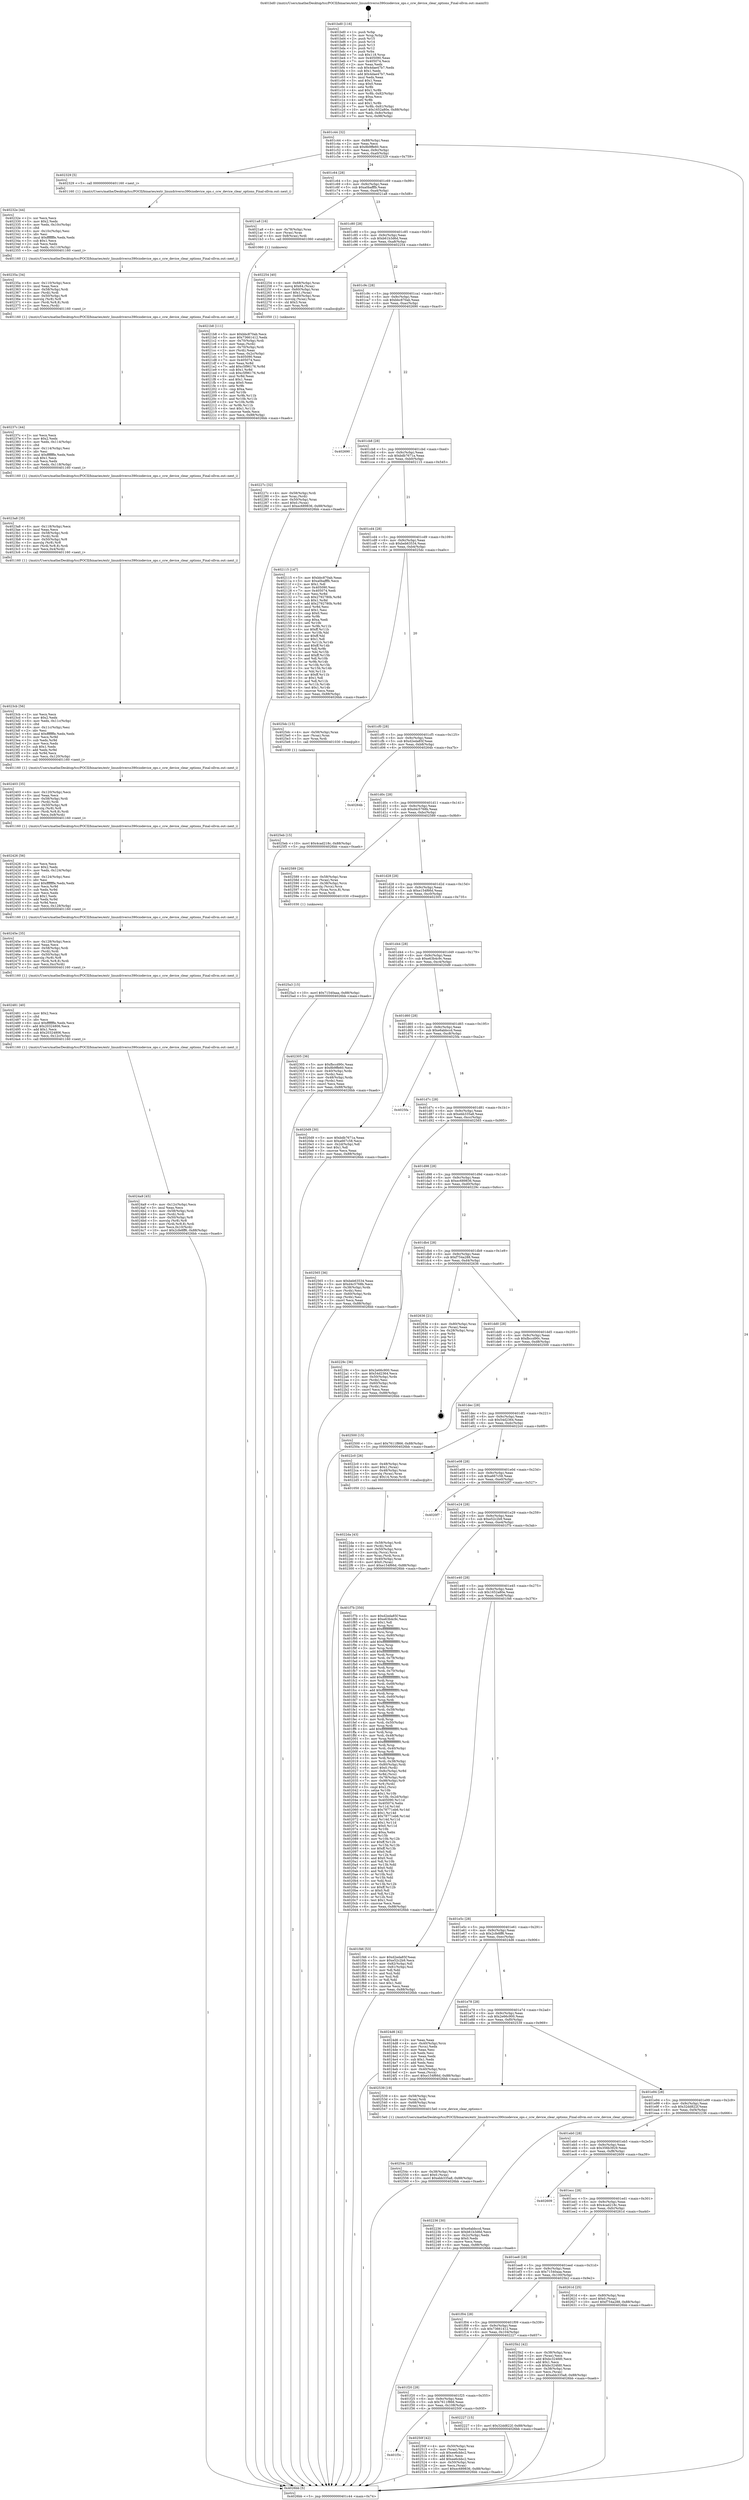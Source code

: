 digraph "0x401bd0" {
  label = "0x401bd0 (/mnt/c/Users/mathe/Desktop/tcc/POCII/binaries/extr_linuxdriverss390ciodevice_ops.c_ccw_device_clear_options_Final-ollvm.out::main(0))"
  labelloc = "t"
  node[shape=record]

  Entry [label="",width=0.3,height=0.3,shape=circle,fillcolor=black,style=filled]
  "0x401c44" [label="{
     0x401c44 [32]\l
     | [instrs]\l
     &nbsp;&nbsp;0x401c44 \<+6\>: mov -0x88(%rbp),%eax\l
     &nbsp;&nbsp;0x401c4a \<+2\>: mov %eax,%ecx\l
     &nbsp;&nbsp;0x401c4c \<+6\>: sub $0x8b9ffe60,%ecx\l
     &nbsp;&nbsp;0x401c52 \<+6\>: mov %eax,-0x9c(%rbp)\l
     &nbsp;&nbsp;0x401c58 \<+6\>: mov %ecx,-0xa0(%rbp)\l
     &nbsp;&nbsp;0x401c5e \<+6\>: je 0000000000402329 \<main+0x759\>\l
  }"]
  "0x402329" [label="{
     0x402329 [5]\l
     | [instrs]\l
     &nbsp;&nbsp;0x402329 \<+5\>: call 0000000000401160 \<next_i\>\l
     | [calls]\l
     &nbsp;&nbsp;0x401160 \{1\} (/mnt/c/Users/mathe/Desktop/tcc/POCII/binaries/extr_linuxdriverss390ciodevice_ops.c_ccw_device_clear_options_Final-ollvm.out::next_i)\l
  }"]
  "0x401c64" [label="{
     0x401c64 [28]\l
     | [instrs]\l
     &nbsp;&nbsp;0x401c64 \<+5\>: jmp 0000000000401c69 \<main+0x99\>\l
     &nbsp;&nbsp;0x401c69 \<+6\>: mov -0x9c(%rbp),%eax\l
     &nbsp;&nbsp;0x401c6f \<+5\>: sub $0xa0bafffb,%eax\l
     &nbsp;&nbsp;0x401c74 \<+6\>: mov %eax,-0xa4(%rbp)\l
     &nbsp;&nbsp;0x401c7a \<+6\>: je 00000000004021a8 \<main+0x5d8\>\l
  }"]
  Exit [label="",width=0.3,height=0.3,shape=circle,fillcolor=black,style=filled,peripheries=2]
  "0x4021a8" [label="{
     0x4021a8 [16]\l
     | [instrs]\l
     &nbsp;&nbsp;0x4021a8 \<+4\>: mov -0x78(%rbp),%rax\l
     &nbsp;&nbsp;0x4021ac \<+3\>: mov (%rax),%rax\l
     &nbsp;&nbsp;0x4021af \<+4\>: mov 0x8(%rax),%rdi\l
     &nbsp;&nbsp;0x4021b3 \<+5\>: call 0000000000401060 \<atoi@plt\>\l
     | [calls]\l
     &nbsp;&nbsp;0x401060 \{1\} (unknown)\l
  }"]
  "0x401c80" [label="{
     0x401c80 [28]\l
     | [instrs]\l
     &nbsp;&nbsp;0x401c80 \<+5\>: jmp 0000000000401c85 \<main+0xb5\>\l
     &nbsp;&nbsp;0x401c85 \<+6\>: mov -0x9c(%rbp),%eax\l
     &nbsp;&nbsp;0x401c8b \<+5\>: sub $0xb61b3d6d,%eax\l
     &nbsp;&nbsp;0x401c90 \<+6\>: mov %eax,-0xa8(%rbp)\l
     &nbsp;&nbsp;0x401c96 \<+6\>: je 0000000000402254 \<main+0x684\>\l
  }"]
  "0x4025eb" [label="{
     0x4025eb [15]\l
     | [instrs]\l
     &nbsp;&nbsp;0x4025eb \<+10\>: movl $0x4cad218c,-0x88(%rbp)\l
     &nbsp;&nbsp;0x4025f5 \<+5\>: jmp 00000000004026bb \<main+0xaeb\>\l
  }"]
  "0x402254" [label="{
     0x402254 [40]\l
     | [instrs]\l
     &nbsp;&nbsp;0x402254 \<+4\>: mov -0x68(%rbp),%rax\l
     &nbsp;&nbsp;0x402258 \<+7\>: movq $0x64,(%rax)\l
     &nbsp;&nbsp;0x40225f \<+4\>: mov -0x60(%rbp),%rax\l
     &nbsp;&nbsp;0x402263 \<+6\>: movl $0x1,(%rax)\l
     &nbsp;&nbsp;0x402269 \<+4\>: mov -0x60(%rbp),%rax\l
     &nbsp;&nbsp;0x40226d \<+3\>: movslq (%rax),%rax\l
     &nbsp;&nbsp;0x402270 \<+4\>: shl $0x3,%rax\l
     &nbsp;&nbsp;0x402274 \<+3\>: mov %rax,%rdi\l
     &nbsp;&nbsp;0x402277 \<+5\>: call 0000000000401050 \<malloc@plt\>\l
     | [calls]\l
     &nbsp;&nbsp;0x401050 \{1\} (unknown)\l
  }"]
  "0x401c9c" [label="{
     0x401c9c [28]\l
     | [instrs]\l
     &nbsp;&nbsp;0x401c9c \<+5\>: jmp 0000000000401ca1 \<main+0xd1\>\l
     &nbsp;&nbsp;0x401ca1 \<+6\>: mov -0x9c(%rbp),%eax\l
     &nbsp;&nbsp;0x401ca7 \<+5\>: sub $0xbbc870ab,%eax\l
     &nbsp;&nbsp;0x401cac \<+6\>: mov %eax,-0xac(%rbp)\l
     &nbsp;&nbsp;0x401cb2 \<+6\>: je 0000000000402690 \<main+0xac0\>\l
  }"]
  "0x4025a3" [label="{
     0x4025a3 [15]\l
     | [instrs]\l
     &nbsp;&nbsp;0x4025a3 \<+10\>: movl $0x71540aaa,-0x88(%rbp)\l
     &nbsp;&nbsp;0x4025ad \<+5\>: jmp 00000000004026bb \<main+0xaeb\>\l
  }"]
  "0x402690" [label="{
     0x402690\l
  }", style=dashed]
  "0x401cb8" [label="{
     0x401cb8 [28]\l
     | [instrs]\l
     &nbsp;&nbsp;0x401cb8 \<+5\>: jmp 0000000000401cbd \<main+0xed\>\l
     &nbsp;&nbsp;0x401cbd \<+6\>: mov -0x9c(%rbp),%eax\l
     &nbsp;&nbsp;0x401cc3 \<+5\>: sub $0xbdb7671a,%eax\l
     &nbsp;&nbsp;0x401cc8 \<+6\>: mov %eax,-0xb0(%rbp)\l
     &nbsp;&nbsp;0x401cce \<+6\>: je 0000000000402115 \<main+0x545\>\l
  }"]
  "0x40254c" [label="{
     0x40254c [25]\l
     | [instrs]\l
     &nbsp;&nbsp;0x40254c \<+4\>: mov -0x38(%rbp),%rax\l
     &nbsp;&nbsp;0x402550 \<+6\>: movl $0x0,(%rax)\l
     &nbsp;&nbsp;0x402556 \<+10\>: movl $0xebb335a8,-0x88(%rbp)\l
     &nbsp;&nbsp;0x402560 \<+5\>: jmp 00000000004026bb \<main+0xaeb\>\l
  }"]
  "0x402115" [label="{
     0x402115 [147]\l
     | [instrs]\l
     &nbsp;&nbsp;0x402115 \<+5\>: mov $0xbbc870ab,%eax\l
     &nbsp;&nbsp;0x40211a \<+5\>: mov $0xa0bafffb,%ecx\l
     &nbsp;&nbsp;0x40211f \<+2\>: mov $0x1,%dl\l
     &nbsp;&nbsp;0x402121 \<+7\>: mov 0x405090,%esi\l
     &nbsp;&nbsp;0x402128 \<+7\>: mov 0x405074,%edi\l
     &nbsp;&nbsp;0x40212f \<+3\>: mov %esi,%r8d\l
     &nbsp;&nbsp;0x402132 \<+7\>: sub $0x2792780b,%r8d\l
     &nbsp;&nbsp;0x402139 \<+4\>: sub $0x1,%r8d\l
     &nbsp;&nbsp;0x40213d \<+7\>: add $0x2792780b,%r8d\l
     &nbsp;&nbsp;0x402144 \<+4\>: imul %r8d,%esi\l
     &nbsp;&nbsp;0x402148 \<+3\>: and $0x1,%esi\l
     &nbsp;&nbsp;0x40214b \<+3\>: cmp $0x0,%esi\l
     &nbsp;&nbsp;0x40214e \<+4\>: sete %r9b\l
     &nbsp;&nbsp;0x402152 \<+3\>: cmp $0xa,%edi\l
     &nbsp;&nbsp;0x402155 \<+4\>: setl %r10b\l
     &nbsp;&nbsp;0x402159 \<+3\>: mov %r9b,%r11b\l
     &nbsp;&nbsp;0x40215c \<+4\>: xor $0xff,%r11b\l
     &nbsp;&nbsp;0x402160 \<+3\>: mov %r10b,%bl\l
     &nbsp;&nbsp;0x402163 \<+3\>: xor $0xff,%bl\l
     &nbsp;&nbsp;0x402166 \<+3\>: xor $0x1,%dl\l
     &nbsp;&nbsp;0x402169 \<+3\>: mov %r11b,%r14b\l
     &nbsp;&nbsp;0x40216c \<+4\>: and $0xff,%r14b\l
     &nbsp;&nbsp;0x402170 \<+3\>: and %dl,%r9b\l
     &nbsp;&nbsp;0x402173 \<+3\>: mov %bl,%r15b\l
     &nbsp;&nbsp;0x402176 \<+4\>: and $0xff,%r15b\l
     &nbsp;&nbsp;0x40217a \<+3\>: and %dl,%r10b\l
     &nbsp;&nbsp;0x40217d \<+3\>: or %r9b,%r14b\l
     &nbsp;&nbsp;0x402180 \<+3\>: or %r10b,%r15b\l
     &nbsp;&nbsp;0x402183 \<+3\>: xor %r15b,%r14b\l
     &nbsp;&nbsp;0x402186 \<+3\>: or %bl,%r11b\l
     &nbsp;&nbsp;0x402189 \<+4\>: xor $0xff,%r11b\l
     &nbsp;&nbsp;0x40218d \<+3\>: or $0x1,%dl\l
     &nbsp;&nbsp;0x402190 \<+3\>: and %dl,%r11b\l
     &nbsp;&nbsp;0x402193 \<+3\>: or %r11b,%r14b\l
     &nbsp;&nbsp;0x402196 \<+4\>: test $0x1,%r14b\l
     &nbsp;&nbsp;0x40219a \<+3\>: cmovne %ecx,%eax\l
     &nbsp;&nbsp;0x40219d \<+6\>: mov %eax,-0x88(%rbp)\l
     &nbsp;&nbsp;0x4021a3 \<+5\>: jmp 00000000004026bb \<main+0xaeb\>\l
  }"]
  "0x401cd4" [label="{
     0x401cd4 [28]\l
     | [instrs]\l
     &nbsp;&nbsp;0x401cd4 \<+5\>: jmp 0000000000401cd9 \<main+0x109\>\l
     &nbsp;&nbsp;0x401cd9 \<+6\>: mov -0x9c(%rbp),%eax\l
     &nbsp;&nbsp;0x401cdf \<+5\>: sub $0xbeb63534,%eax\l
     &nbsp;&nbsp;0x401ce4 \<+6\>: mov %eax,-0xb4(%rbp)\l
     &nbsp;&nbsp;0x401cea \<+6\>: je 00000000004025dc \<main+0xa0c\>\l
  }"]
  "0x401f3c" [label="{
     0x401f3c\l
  }", style=dashed]
  "0x4025dc" [label="{
     0x4025dc [15]\l
     | [instrs]\l
     &nbsp;&nbsp;0x4025dc \<+4\>: mov -0x58(%rbp),%rax\l
     &nbsp;&nbsp;0x4025e0 \<+3\>: mov (%rax),%rax\l
     &nbsp;&nbsp;0x4025e3 \<+3\>: mov %rax,%rdi\l
     &nbsp;&nbsp;0x4025e6 \<+5\>: call 0000000000401030 \<free@plt\>\l
     | [calls]\l
     &nbsp;&nbsp;0x401030 \{1\} (unknown)\l
  }"]
  "0x401cf0" [label="{
     0x401cf0 [28]\l
     | [instrs]\l
     &nbsp;&nbsp;0x401cf0 \<+5\>: jmp 0000000000401cf5 \<main+0x125\>\l
     &nbsp;&nbsp;0x401cf5 \<+6\>: mov -0x9c(%rbp),%eax\l
     &nbsp;&nbsp;0x401cfb \<+5\>: sub $0xd2eda85f,%eax\l
     &nbsp;&nbsp;0x401d00 \<+6\>: mov %eax,-0xb8(%rbp)\l
     &nbsp;&nbsp;0x401d06 \<+6\>: je 000000000040264b \<main+0xa7b\>\l
  }"]
  "0x40250f" [label="{
     0x40250f [42]\l
     | [instrs]\l
     &nbsp;&nbsp;0x40250f \<+4\>: mov -0x50(%rbp),%rax\l
     &nbsp;&nbsp;0x402513 \<+2\>: mov (%rax),%ecx\l
     &nbsp;&nbsp;0x402515 \<+6\>: sub $0xee6cbbc2,%ecx\l
     &nbsp;&nbsp;0x40251b \<+3\>: add $0x1,%ecx\l
     &nbsp;&nbsp;0x40251e \<+6\>: add $0xee6cbbc2,%ecx\l
     &nbsp;&nbsp;0x402524 \<+4\>: mov -0x50(%rbp),%rax\l
     &nbsp;&nbsp;0x402528 \<+2\>: mov %ecx,(%rax)\l
     &nbsp;&nbsp;0x40252a \<+10\>: movl $0xec689836,-0x88(%rbp)\l
     &nbsp;&nbsp;0x402534 \<+5\>: jmp 00000000004026bb \<main+0xaeb\>\l
  }"]
  "0x40264b" [label="{
     0x40264b\l
  }", style=dashed]
  "0x401d0c" [label="{
     0x401d0c [28]\l
     | [instrs]\l
     &nbsp;&nbsp;0x401d0c \<+5\>: jmp 0000000000401d11 \<main+0x141\>\l
     &nbsp;&nbsp;0x401d11 \<+6\>: mov -0x9c(%rbp),%eax\l
     &nbsp;&nbsp;0x401d17 \<+5\>: sub $0xd4c5768b,%eax\l
     &nbsp;&nbsp;0x401d1c \<+6\>: mov %eax,-0xbc(%rbp)\l
     &nbsp;&nbsp;0x401d22 \<+6\>: je 0000000000402589 \<main+0x9b9\>\l
  }"]
  "0x4024a9" [label="{
     0x4024a9 [45]\l
     | [instrs]\l
     &nbsp;&nbsp;0x4024a9 \<+6\>: mov -0x12c(%rbp),%ecx\l
     &nbsp;&nbsp;0x4024af \<+3\>: imul %eax,%ecx\l
     &nbsp;&nbsp;0x4024b2 \<+4\>: mov -0x58(%rbp),%rdi\l
     &nbsp;&nbsp;0x4024b6 \<+3\>: mov (%rdi),%rdi\l
     &nbsp;&nbsp;0x4024b9 \<+4\>: mov -0x50(%rbp),%r8\l
     &nbsp;&nbsp;0x4024bd \<+3\>: movslq (%r8),%r8\l
     &nbsp;&nbsp;0x4024c0 \<+4\>: mov (%rdi,%r8,8),%rdi\l
     &nbsp;&nbsp;0x4024c4 \<+3\>: mov %ecx,0x10(%rdi)\l
     &nbsp;&nbsp;0x4024c7 \<+10\>: movl $0x2cfe8ff6,-0x88(%rbp)\l
     &nbsp;&nbsp;0x4024d1 \<+5\>: jmp 00000000004026bb \<main+0xaeb\>\l
  }"]
  "0x402589" [label="{
     0x402589 [26]\l
     | [instrs]\l
     &nbsp;&nbsp;0x402589 \<+4\>: mov -0x58(%rbp),%rax\l
     &nbsp;&nbsp;0x40258d \<+3\>: mov (%rax),%rax\l
     &nbsp;&nbsp;0x402590 \<+4\>: mov -0x38(%rbp),%rcx\l
     &nbsp;&nbsp;0x402594 \<+3\>: movslq (%rcx),%rcx\l
     &nbsp;&nbsp;0x402597 \<+4\>: mov (%rax,%rcx,8),%rax\l
     &nbsp;&nbsp;0x40259b \<+3\>: mov %rax,%rdi\l
     &nbsp;&nbsp;0x40259e \<+5\>: call 0000000000401030 \<free@plt\>\l
     | [calls]\l
     &nbsp;&nbsp;0x401030 \{1\} (unknown)\l
  }"]
  "0x401d28" [label="{
     0x401d28 [28]\l
     | [instrs]\l
     &nbsp;&nbsp;0x401d28 \<+5\>: jmp 0000000000401d2d \<main+0x15d\>\l
     &nbsp;&nbsp;0x401d2d \<+6\>: mov -0x9c(%rbp),%eax\l
     &nbsp;&nbsp;0x401d33 \<+5\>: sub $0xe154f66d,%eax\l
     &nbsp;&nbsp;0x401d38 \<+6\>: mov %eax,-0xc0(%rbp)\l
     &nbsp;&nbsp;0x401d3e \<+6\>: je 0000000000402305 \<main+0x735\>\l
  }"]
  "0x402481" [label="{
     0x402481 [40]\l
     | [instrs]\l
     &nbsp;&nbsp;0x402481 \<+5\>: mov $0x2,%ecx\l
     &nbsp;&nbsp;0x402486 \<+1\>: cltd\l
     &nbsp;&nbsp;0x402487 \<+2\>: idiv %ecx\l
     &nbsp;&nbsp;0x402489 \<+6\>: imul $0xfffffffe,%edx,%ecx\l
     &nbsp;&nbsp;0x40248f \<+6\>: add $0x20324806,%ecx\l
     &nbsp;&nbsp;0x402495 \<+3\>: add $0x1,%ecx\l
     &nbsp;&nbsp;0x402498 \<+6\>: sub $0x20324806,%ecx\l
     &nbsp;&nbsp;0x40249e \<+6\>: mov %ecx,-0x12c(%rbp)\l
     &nbsp;&nbsp;0x4024a4 \<+5\>: call 0000000000401160 \<next_i\>\l
     | [calls]\l
     &nbsp;&nbsp;0x401160 \{1\} (/mnt/c/Users/mathe/Desktop/tcc/POCII/binaries/extr_linuxdriverss390ciodevice_ops.c_ccw_device_clear_options_Final-ollvm.out::next_i)\l
  }"]
  "0x402305" [label="{
     0x402305 [36]\l
     | [instrs]\l
     &nbsp;&nbsp;0x402305 \<+5\>: mov $0xfbccd90c,%eax\l
     &nbsp;&nbsp;0x40230a \<+5\>: mov $0x8b9ffe60,%ecx\l
     &nbsp;&nbsp;0x40230f \<+4\>: mov -0x40(%rbp),%rdx\l
     &nbsp;&nbsp;0x402313 \<+2\>: mov (%rdx),%esi\l
     &nbsp;&nbsp;0x402315 \<+4\>: mov -0x48(%rbp),%rdx\l
     &nbsp;&nbsp;0x402319 \<+2\>: cmp (%rdx),%esi\l
     &nbsp;&nbsp;0x40231b \<+3\>: cmovl %ecx,%eax\l
     &nbsp;&nbsp;0x40231e \<+6\>: mov %eax,-0x88(%rbp)\l
     &nbsp;&nbsp;0x402324 \<+5\>: jmp 00000000004026bb \<main+0xaeb\>\l
  }"]
  "0x401d44" [label="{
     0x401d44 [28]\l
     | [instrs]\l
     &nbsp;&nbsp;0x401d44 \<+5\>: jmp 0000000000401d49 \<main+0x179\>\l
     &nbsp;&nbsp;0x401d49 \<+6\>: mov -0x9c(%rbp),%eax\l
     &nbsp;&nbsp;0x401d4f \<+5\>: sub $0xe63b4c9c,%eax\l
     &nbsp;&nbsp;0x401d54 \<+6\>: mov %eax,-0xc4(%rbp)\l
     &nbsp;&nbsp;0x401d5a \<+6\>: je 00000000004020d9 \<main+0x509\>\l
  }"]
  "0x40245e" [label="{
     0x40245e [35]\l
     | [instrs]\l
     &nbsp;&nbsp;0x40245e \<+6\>: mov -0x128(%rbp),%ecx\l
     &nbsp;&nbsp;0x402464 \<+3\>: imul %eax,%ecx\l
     &nbsp;&nbsp;0x402467 \<+4\>: mov -0x58(%rbp),%rdi\l
     &nbsp;&nbsp;0x40246b \<+3\>: mov (%rdi),%rdi\l
     &nbsp;&nbsp;0x40246e \<+4\>: mov -0x50(%rbp),%r8\l
     &nbsp;&nbsp;0x402472 \<+3\>: movslq (%r8),%r8\l
     &nbsp;&nbsp;0x402475 \<+4\>: mov (%rdi,%r8,8),%rdi\l
     &nbsp;&nbsp;0x402479 \<+3\>: mov %ecx,0xc(%rdi)\l
     &nbsp;&nbsp;0x40247c \<+5\>: call 0000000000401160 \<next_i\>\l
     | [calls]\l
     &nbsp;&nbsp;0x401160 \{1\} (/mnt/c/Users/mathe/Desktop/tcc/POCII/binaries/extr_linuxdriverss390ciodevice_ops.c_ccw_device_clear_options_Final-ollvm.out::next_i)\l
  }"]
  "0x4020d9" [label="{
     0x4020d9 [30]\l
     | [instrs]\l
     &nbsp;&nbsp;0x4020d9 \<+5\>: mov $0xbdb7671a,%eax\l
     &nbsp;&nbsp;0x4020de \<+5\>: mov $0xa667c58,%ecx\l
     &nbsp;&nbsp;0x4020e3 \<+3\>: mov -0x2d(%rbp),%dl\l
     &nbsp;&nbsp;0x4020e6 \<+3\>: test $0x1,%dl\l
     &nbsp;&nbsp;0x4020e9 \<+3\>: cmovne %ecx,%eax\l
     &nbsp;&nbsp;0x4020ec \<+6\>: mov %eax,-0x88(%rbp)\l
     &nbsp;&nbsp;0x4020f2 \<+5\>: jmp 00000000004026bb \<main+0xaeb\>\l
  }"]
  "0x401d60" [label="{
     0x401d60 [28]\l
     | [instrs]\l
     &nbsp;&nbsp;0x401d60 \<+5\>: jmp 0000000000401d65 \<main+0x195\>\l
     &nbsp;&nbsp;0x401d65 \<+6\>: mov -0x9c(%rbp),%eax\l
     &nbsp;&nbsp;0x401d6b \<+5\>: sub $0xe6abbccd,%eax\l
     &nbsp;&nbsp;0x401d70 \<+6\>: mov %eax,-0xc8(%rbp)\l
     &nbsp;&nbsp;0x401d76 \<+6\>: je 00000000004025fa \<main+0xa2a\>\l
  }"]
  "0x402426" [label="{
     0x402426 [56]\l
     | [instrs]\l
     &nbsp;&nbsp;0x402426 \<+2\>: xor %ecx,%ecx\l
     &nbsp;&nbsp;0x402428 \<+5\>: mov $0x2,%edx\l
     &nbsp;&nbsp;0x40242d \<+6\>: mov %edx,-0x124(%rbp)\l
     &nbsp;&nbsp;0x402433 \<+1\>: cltd\l
     &nbsp;&nbsp;0x402434 \<+6\>: mov -0x124(%rbp),%esi\l
     &nbsp;&nbsp;0x40243a \<+2\>: idiv %esi\l
     &nbsp;&nbsp;0x40243c \<+6\>: imul $0xfffffffe,%edx,%edx\l
     &nbsp;&nbsp;0x402442 \<+3\>: mov %ecx,%r9d\l
     &nbsp;&nbsp;0x402445 \<+3\>: sub %edx,%r9d\l
     &nbsp;&nbsp;0x402448 \<+2\>: mov %ecx,%edx\l
     &nbsp;&nbsp;0x40244a \<+3\>: sub $0x1,%edx\l
     &nbsp;&nbsp;0x40244d \<+3\>: add %edx,%r9d\l
     &nbsp;&nbsp;0x402450 \<+3\>: sub %r9d,%ecx\l
     &nbsp;&nbsp;0x402453 \<+6\>: mov %ecx,-0x128(%rbp)\l
     &nbsp;&nbsp;0x402459 \<+5\>: call 0000000000401160 \<next_i\>\l
     | [calls]\l
     &nbsp;&nbsp;0x401160 \{1\} (/mnt/c/Users/mathe/Desktop/tcc/POCII/binaries/extr_linuxdriverss390ciodevice_ops.c_ccw_device_clear_options_Final-ollvm.out::next_i)\l
  }"]
  "0x4025fa" [label="{
     0x4025fa\l
  }", style=dashed]
  "0x401d7c" [label="{
     0x401d7c [28]\l
     | [instrs]\l
     &nbsp;&nbsp;0x401d7c \<+5\>: jmp 0000000000401d81 \<main+0x1b1\>\l
     &nbsp;&nbsp;0x401d81 \<+6\>: mov -0x9c(%rbp),%eax\l
     &nbsp;&nbsp;0x401d87 \<+5\>: sub $0xebb335a8,%eax\l
     &nbsp;&nbsp;0x401d8c \<+6\>: mov %eax,-0xcc(%rbp)\l
     &nbsp;&nbsp;0x401d92 \<+6\>: je 0000000000402565 \<main+0x995\>\l
  }"]
  "0x402403" [label="{
     0x402403 [35]\l
     | [instrs]\l
     &nbsp;&nbsp;0x402403 \<+6\>: mov -0x120(%rbp),%ecx\l
     &nbsp;&nbsp;0x402409 \<+3\>: imul %eax,%ecx\l
     &nbsp;&nbsp;0x40240c \<+4\>: mov -0x58(%rbp),%rdi\l
     &nbsp;&nbsp;0x402410 \<+3\>: mov (%rdi),%rdi\l
     &nbsp;&nbsp;0x402413 \<+4\>: mov -0x50(%rbp),%r8\l
     &nbsp;&nbsp;0x402417 \<+3\>: movslq (%r8),%r8\l
     &nbsp;&nbsp;0x40241a \<+4\>: mov (%rdi,%r8,8),%rdi\l
     &nbsp;&nbsp;0x40241e \<+3\>: mov %ecx,0x8(%rdi)\l
     &nbsp;&nbsp;0x402421 \<+5\>: call 0000000000401160 \<next_i\>\l
     | [calls]\l
     &nbsp;&nbsp;0x401160 \{1\} (/mnt/c/Users/mathe/Desktop/tcc/POCII/binaries/extr_linuxdriverss390ciodevice_ops.c_ccw_device_clear_options_Final-ollvm.out::next_i)\l
  }"]
  "0x402565" [label="{
     0x402565 [36]\l
     | [instrs]\l
     &nbsp;&nbsp;0x402565 \<+5\>: mov $0xbeb63534,%eax\l
     &nbsp;&nbsp;0x40256a \<+5\>: mov $0xd4c5768b,%ecx\l
     &nbsp;&nbsp;0x40256f \<+4\>: mov -0x38(%rbp),%rdx\l
     &nbsp;&nbsp;0x402573 \<+2\>: mov (%rdx),%esi\l
     &nbsp;&nbsp;0x402575 \<+4\>: mov -0x60(%rbp),%rdx\l
     &nbsp;&nbsp;0x402579 \<+2\>: cmp (%rdx),%esi\l
     &nbsp;&nbsp;0x40257b \<+3\>: cmovl %ecx,%eax\l
     &nbsp;&nbsp;0x40257e \<+6\>: mov %eax,-0x88(%rbp)\l
     &nbsp;&nbsp;0x402584 \<+5\>: jmp 00000000004026bb \<main+0xaeb\>\l
  }"]
  "0x401d98" [label="{
     0x401d98 [28]\l
     | [instrs]\l
     &nbsp;&nbsp;0x401d98 \<+5\>: jmp 0000000000401d9d \<main+0x1cd\>\l
     &nbsp;&nbsp;0x401d9d \<+6\>: mov -0x9c(%rbp),%eax\l
     &nbsp;&nbsp;0x401da3 \<+5\>: sub $0xec689836,%eax\l
     &nbsp;&nbsp;0x401da8 \<+6\>: mov %eax,-0xd0(%rbp)\l
     &nbsp;&nbsp;0x401dae \<+6\>: je 000000000040229c \<main+0x6cc\>\l
  }"]
  "0x4023cb" [label="{
     0x4023cb [56]\l
     | [instrs]\l
     &nbsp;&nbsp;0x4023cb \<+2\>: xor %ecx,%ecx\l
     &nbsp;&nbsp;0x4023cd \<+5\>: mov $0x2,%edx\l
     &nbsp;&nbsp;0x4023d2 \<+6\>: mov %edx,-0x11c(%rbp)\l
     &nbsp;&nbsp;0x4023d8 \<+1\>: cltd\l
     &nbsp;&nbsp;0x4023d9 \<+6\>: mov -0x11c(%rbp),%esi\l
     &nbsp;&nbsp;0x4023df \<+2\>: idiv %esi\l
     &nbsp;&nbsp;0x4023e1 \<+6\>: imul $0xfffffffe,%edx,%edx\l
     &nbsp;&nbsp;0x4023e7 \<+3\>: mov %ecx,%r9d\l
     &nbsp;&nbsp;0x4023ea \<+3\>: sub %edx,%r9d\l
     &nbsp;&nbsp;0x4023ed \<+2\>: mov %ecx,%edx\l
     &nbsp;&nbsp;0x4023ef \<+3\>: sub $0x1,%edx\l
     &nbsp;&nbsp;0x4023f2 \<+3\>: add %edx,%r9d\l
     &nbsp;&nbsp;0x4023f5 \<+3\>: sub %r9d,%ecx\l
     &nbsp;&nbsp;0x4023f8 \<+6\>: mov %ecx,-0x120(%rbp)\l
     &nbsp;&nbsp;0x4023fe \<+5\>: call 0000000000401160 \<next_i\>\l
     | [calls]\l
     &nbsp;&nbsp;0x401160 \{1\} (/mnt/c/Users/mathe/Desktop/tcc/POCII/binaries/extr_linuxdriverss390ciodevice_ops.c_ccw_device_clear_options_Final-ollvm.out::next_i)\l
  }"]
  "0x40229c" [label="{
     0x40229c [36]\l
     | [instrs]\l
     &nbsp;&nbsp;0x40229c \<+5\>: mov $0x2e66c900,%eax\l
     &nbsp;&nbsp;0x4022a1 \<+5\>: mov $0x54d2364,%ecx\l
     &nbsp;&nbsp;0x4022a6 \<+4\>: mov -0x50(%rbp),%rdx\l
     &nbsp;&nbsp;0x4022aa \<+2\>: mov (%rdx),%esi\l
     &nbsp;&nbsp;0x4022ac \<+4\>: mov -0x60(%rbp),%rdx\l
     &nbsp;&nbsp;0x4022b0 \<+2\>: cmp (%rdx),%esi\l
     &nbsp;&nbsp;0x4022b2 \<+3\>: cmovl %ecx,%eax\l
     &nbsp;&nbsp;0x4022b5 \<+6\>: mov %eax,-0x88(%rbp)\l
     &nbsp;&nbsp;0x4022bb \<+5\>: jmp 00000000004026bb \<main+0xaeb\>\l
  }"]
  "0x401db4" [label="{
     0x401db4 [28]\l
     | [instrs]\l
     &nbsp;&nbsp;0x401db4 \<+5\>: jmp 0000000000401db9 \<main+0x1e9\>\l
     &nbsp;&nbsp;0x401db9 \<+6\>: mov -0x9c(%rbp),%eax\l
     &nbsp;&nbsp;0x401dbf \<+5\>: sub $0xf754a288,%eax\l
     &nbsp;&nbsp;0x401dc4 \<+6\>: mov %eax,-0xd4(%rbp)\l
     &nbsp;&nbsp;0x401dca \<+6\>: je 0000000000402636 \<main+0xa66\>\l
  }"]
  "0x4023a8" [label="{
     0x4023a8 [35]\l
     | [instrs]\l
     &nbsp;&nbsp;0x4023a8 \<+6\>: mov -0x118(%rbp),%ecx\l
     &nbsp;&nbsp;0x4023ae \<+3\>: imul %eax,%ecx\l
     &nbsp;&nbsp;0x4023b1 \<+4\>: mov -0x58(%rbp),%rdi\l
     &nbsp;&nbsp;0x4023b5 \<+3\>: mov (%rdi),%rdi\l
     &nbsp;&nbsp;0x4023b8 \<+4\>: mov -0x50(%rbp),%r8\l
     &nbsp;&nbsp;0x4023bc \<+3\>: movslq (%r8),%r8\l
     &nbsp;&nbsp;0x4023bf \<+4\>: mov (%rdi,%r8,8),%rdi\l
     &nbsp;&nbsp;0x4023c3 \<+3\>: mov %ecx,0x4(%rdi)\l
     &nbsp;&nbsp;0x4023c6 \<+5\>: call 0000000000401160 \<next_i\>\l
     | [calls]\l
     &nbsp;&nbsp;0x401160 \{1\} (/mnt/c/Users/mathe/Desktop/tcc/POCII/binaries/extr_linuxdriverss390ciodevice_ops.c_ccw_device_clear_options_Final-ollvm.out::next_i)\l
  }"]
  "0x402636" [label="{
     0x402636 [21]\l
     | [instrs]\l
     &nbsp;&nbsp;0x402636 \<+4\>: mov -0x80(%rbp),%rax\l
     &nbsp;&nbsp;0x40263a \<+2\>: mov (%rax),%eax\l
     &nbsp;&nbsp;0x40263c \<+4\>: lea -0x28(%rbp),%rsp\l
     &nbsp;&nbsp;0x402640 \<+1\>: pop %rbx\l
     &nbsp;&nbsp;0x402641 \<+2\>: pop %r12\l
     &nbsp;&nbsp;0x402643 \<+2\>: pop %r13\l
     &nbsp;&nbsp;0x402645 \<+2\>: pop %r14\l
     &nbsp;&nbsp;0x402647 \<+2\>: pop %r15\l
     &nbsp;&nbsp;0x402649 \<+1\>: pop %rbp\l
     &nbsp;&nbsp;0x40264a \<+1\>: ret\l
  }"]
  "0x401dd0" [label="{
     0x401dd0 [28]\l
     | [instrs]\l
     &nbsp;&nbsp;0x401dd0 \<+5\>: jmp 0000000000401dd5 \<main+0x205\>\l
     &nbsp;&nbsp;0x401dd5 \<+6\>: mov -0x9c(%rbp),%eax\l
     &nbsp;&nbsp;0x401ddb \<+5\>: sub $0xfbccd90c,%eax\l
     &nbsp;&nbsp;0x401de0 \<+6\>: mov %eax,-0xd8(%rbp)\l
     &nbsp;&nbsp;0x401de6 \<+6\>: je 0000000000402500 \<main+0x930\>\l
  }"]
  "0x40237c" [label="{
     0x40237c [44]\l
     | [instrs]\l
     &nbsp;&nbsp;0x40237c \<+2\>: xor %ecx,%ecx\l
     &nbsp;&nbsp;0x40237e \<+5\>: mov $0x2,%edx\l
     &nbsp;&nbsp;0x402383 \<+6\>: mov %edx,-0x114(%rbp)\l
     &nbsp;&nbsp;0x402389 \<+1\>: cltd\l
     &nbsp;&nbsp;0x40238a \<+6\>: mov -0x114(%rbp),%esi\l
     &nbsp;&nbsp;0x402390 \<+2\>: idiv %esi\l
     &nbsp;&nbsp;0x402392 \<+6\>: imul $0xfffffffe,%edx,%edx\l
     &nbsp;&nbsp;0x402398 \<+3\>: sub $0x1,%ecx\l
     &nbsp;&nbsp;0x40239b \<+2\>: sub %ecx,%edx\l
     &nbsp;&nbsp;0x40239d \<+6\>: mov %edx,-0x118(%rbp)\l
     &nbsp;&nbsp;0x4023a3 \<+5\>: call 0000000000401160 \<next_i\>\l
     | [calls]\l
     &nbsp;&nbsp;0x401160 \{1\} (/mnt/c/Users/mathe/Desktop/tcc/POCII/binaries/extr_linuxdriverss390ciodevice_ops.c_ccw_device_clear_options_Final-ollvm.out::next_i)\l
  }"]
  "0x402500" [label="{
     0x402500 [15]\l
     | [instrs]\l
     &nbsp;&nbsp;0x402500 \<+10\>: movl $0x7611f866,-0x88(%rbp)\l
     &nbsp;&nbsp;0x40250a \<+5\>: jmp 00000000004026bb \<main+0xaeb\>\l
  }"]
  "0x401dec" [label="{
     0x401dec [28]\l
     | [instrs]\l
     &nbsp;&nbsp;0x401dec \<+5\>: jmp 0000000000401df1 \<main+0x221\>\l
     &nbsp;&nbsp;0x401df1 \<+6\>: mov -0x9c(%rbp),%eax\l
     &nbsp;&nbsp;0x401df7 \<+5\>: sub $0x54d2364,%eax\l
     &nbsp;&nbsp;0x401dfc \<+6\>: mov %eax,-0xdc(%rbp)\l
     &nbsp;&nbsp;0x401e02 \<+6\>: je 00000000004022c0 \<main+0x6f0\>\l
  }"]
  "0x40235a" [label="{
     0x40235a [34]\l
     | [instrs]\l
     &nbsp;&nbsp;0x40235a \<+6\>: mov -0x110(%rbp),%ecx\l
     &nbsp;&nbsp;0x402360 \<+3\>: imul %eax,%ecx\l
     &nbsp;&nbsp;0x402363 \<+4\>: mov -0x58(%rbp),%rdi\l
     &nbsp;&nbsp;0x402367 \<+3\>: mov (%rdi),%rdi\l
     &nbsp;&nbsp;0x40236a \<+4\>: mov -0x50(%rbp),%r8\l
     &nbsp;&nbsp;0x40236e \<+3\>: movslq (%r8),%r8\l
     &nbsp;&nbsp;0x402371 \<+4\>: mov (%rdi,%r8,8),%rdi\l
     &nbsp;&nbsp;0x402375 \<+2\>: mov %ecx,(%rdi)\l
     &nbsp;&nbsp;0x402377 \<+5\>: call 0000000000401160 \<next_i\>\l
     | [calls]\l
     &nbsp;&nbsp;0x401160 \{1\} (/mnt/c/Users/mathe/Desktop/tcc/POCII/binaries/extr_linuxdriverss390ciodevice_ops.c_ccw_device_clear_options_Final-ollvm.out::next_i)\l
  }"]
  "0x4022c0" [label="{
     0x4022c0 [26]\l
     | [instrs]\l
     &nbsp;&nbsp;0x4022c0 \<+4\>: mov -0x48(%rbp),%rax\l
     &nbsp;&nbsp;0x4022c4 \<+6\>: movl $0x1,(%rax)\l
     &nbsp;&nbsp;0x4022ca \<+4\>: mov -0x48(%rbp),%rax\l
     &nbsp;&nbsp;0x4022ce \<+3\>: movslq (%rax),%rax\l
     &nbsp;&nbsp;0x4022d1 \<+4\>: imul $0x14,%rax,%rdi\l
     &nbsp;&nbsp;0x4022d5 \<+5\>: call 0000000000401050 \<malloc@plt\>\l
     | [calls]\l
     &nbsp;&nbsp;0x401050 \{1\} (unknown)\l
  }"]
  "0x401e08" [label="{
     0x401e08 [28]\l
     | [instrs]\l
     &nbsp;&nbsp;0x401e08 \<+5\>: jmp 0000000000401e0d \<main+0x23d\>\l
     &nbsp;&nbsp;0x401e0d \<+6\>: mov -0x9c(%rbp),%eax\l
     &nbsp;&nbsp;0x401e13 \<+5\>: sub $0xa667c58,%eax\l
     &nbsp;&nbsp;0x401e18 \<+6\>: mov %eax,-0xe0(%rbp)\l
     &nbsp;&nbsp;0x401e1e \<+6\>: je 00000000004020f7 \<main+0x527\>\l
  }"]
  "0x40232e" [label="{
     0x40232e [44]\l
     | [instrs]\l
     &nbsp;&nbsp;0x40232e \<+2\>: xor %ecx,%ecx\l
     &nbsp;&nbsp;0x402330 \<+5\>: mov $0x2,%edx\l
     &nbsp;&nbsp;0x402335 \<+6\>: mov %edx,-0x10c(%rbp)\l
     &nbsp;&nbsp;0x40233b \<+1\>: cltd\l
     &nbsp;&nbsp;0x40233c \<+6\>: mov -0x10c(%rbp),%esi\l
     &nbsp;&nbsp;0x402342 \<+2\>: idiv %esi\l
     &nbsp;&nbsp;0x402344 \<+6\>: imul $0xfffffffe,%edx,%edx\l
     &nbsp;&nbsp;0x40234a \<+3\>: sub $0x1,%ecx\l
     &nbsp;&nbsp;0x40234d \<+2\>: sub %ecx,%edx\l
     &nbsp;&nbsp;0x40234f \<+6\>: mov %edx,-0x110(%rbp)\l
     &nbsp;&nbsp;0x402355 \<+5\>: call 0000000000401160 \<next_i\>\l
     | [calls]\l
     &nbsp;&nbsp;0x401160 \{1\} (/mnt/c/Users/mathe/Desktop/tcc/POCII/binaries/extr_linuxdriverss390ciodevice_ops.c_ccw_device_clear_options_Final-ollvm.out::next_i)\l
  }"]
  "0x4020f7" [label="{
     0x4020f7\l
  }", style=dashed]
  "0x401e24" [label="{
     0x401e24 [28]\l
     | [instrs]\l
     &nbsp;&nbsp;0x401e24 \<+5\>: jmp 0000000000401e29 \<main+0x259\>\l
     &nbsp;&nbsp;0x401e29 \<+6\>: mov -0x9c(%rbp),%eax\l
     &nbsp;&nbsp;0x401e2f \<+5\>: sub $0xe52c2b9,%eax\l
     &nbsp;&nbsp;0x401e34 \<+6\>: mov %eax,-0xe4(%rbp)\l
     &nbsp;&nbsp;0x401e3a \<+6\>: je 0000000000401f7b \<main+0x3ab\>\l
  }"]
  "0x4022da" [label="{
     0x4022da [43]\l
     | [instrs]\l
     &nbsp;&nbsp;0x4022da \<+4\>: mov -0x58(%rbp),%rdi\l
     &nbsp;&nbsp;0x4022de \<+3\>: mov (%rdi),%rdi\l
     &nbsp;&nbsp;0x4022e1 \<+4\>: mov -0x50(%rbp),%rcx\l
     &nbsp;&nbsp;0x4022e5 \<+3\>: movslq (%rcx),%rcx\l
     &nbsp;&nbsp;0x4022e8 \<+4\>: mov %rax,(%rdi,%rcx,8)\l
     &nbsp;&nbsp;0x4022ec \<+4\>: mov -0x40(%rbp),%rax\l
     &nbsp;&nbsp;0x4022f0 \<+6\>: movl $0x0,(%rax)\l
     &nbsp;&nbsp;0x4022f6 \<+10\>: movl $0xe154f66d,-0x88(%rbp)\l
     &nbsp;&nbsp;0x402300 \<+5\>: jmp 00000000004026bb \<main+0xaeb\>\l
  }"]
  "0x401f7b" [label="{
     0x401f7b [350]\l
     | [instrs]\l
     &nbsp;&nbsp;0x401f7b \<+5\>: mov $0xd2eda85f,%eax\l
     &nbsp;&nbsp;0x401f80 \<+5\>: mov $0xe63b4c9c,%ecx\l
     &nbsp;&nbsp;0x401f85 \<+2\>: mov $0x1,%dl\l
     &nbsp;&nbsp;0x401f87 \<+3\>: mov %rsp,%rsi\l
     &nbsp;&nbsp;0x401f8a \<+4\>: add $0xfffffffffffffff0,%rsi\l
     &nbsp;&nbsp;0x401f8e \<+3\>: mov %rsi,%rsp\l
     &nbsp;&nbsp;0x401f91 \<+4\>: mov %rsi,-0x80(%rbp)\l
     &nbsp;&nbsp;0x401f95 \<+3\>: mov %rsp,%rsi\l
     &nbsp;&nbsp;0x401f98 \<+4\>: add $0xfffffffffffffff0,%rsi\l
     &nbsp;&nbsp;0x401f9c \<+3\>: mov %rsi,%rsp\l
     &nbsp;&nbsp;0x401f9f \<+3\>: mov %rsp,%rdi\l
     &nbsp;&nbsp;0x401fa2 \<+4\>: add $0xfffffffffffffff0,%rdi\l
     &nbsp;&nbsp;0x401fa6 \<+3\>: mov %rdi,%rsp\l
     &nbsp;&nbsp;0x401fa9 \<+4\>: mov %rdi,-0x78(%rbp)\l
     &nbsp;&nbsp;0x401fad \<+3\>: mov %rsp,%rdi\l
     &nbsp;&nbsp;0x401fb0 \<+4\>: add $0xfffffffffffffff0,%rdi\l
     &nbsp;&nbsp;0x401fb4 \<+3\>: mov %rdi,%rsp\l
     &nbsp;&nbsp;0x401fb7 \<+4\>: mov %rdi,-0x70(%rbp)\l
     &nbsp;&nbsp;0x401fbb \<+3\>: mov %rsp,%rdi\l
     &nbsp;&nbsp;0x401fbe \<+4\>: add $0xfffffffffffffff0,%rdi\l
     &nbsp;&nbsp;0x401fc2 \<+3\>: mov %rdi,%rsp\l
     &nbsp;&nbsp;0x401fc5 \<+4\>: mov %rdi,-0x68(%rbp)\l
     &nbsp;&nbsp;0x401fc9 \<+3\>: mov %rsp,%rdi\l
     &nbsp;&nbsp;0x401fcc \<+4\>: add $0xfffffffffffffff0,%rdi\l
     &nbsp;&nbsp;0x401fd0 \<+3\>: mov %rdi,%rsp\l
     &nbsp;&nbsp;0x401fd3 \<+4\>: mov %rdi,-0x60(%rbp)\l
     &nbsp;&nbsp;0x401fd7 \<+3\>: mov %rsp,%rdi\l
     &nbsp;&nbsp;0x401fda \<+4\>: add $0xfffffffffffffff0,%rdi\l
     &nbsp;&nbsp;0x401fde \<+3\>: mov %rdi,%rsp\l
     &nbsp;&nbsp;0x401fe1 \<+4\>: mov %rdi,-0x58(%rbp)\l
     &nbsp;&nbsp;0x401fe5 \<+3\>: mov %rsp,%rdi\l
     &nbsp;&nbsp;0x401fe8 \<+4\>: add $0xfffffffffffffff0,%rdi\l
     &nbsp;&nbsp;0x401fec \<+3\>: mov %rdi,%rsp\l
     &nbsp;&nbsp;0x401fef \<+4\>: mov %rdi,-0x50(%rbp)\l
     &nbsp;&nbsp;0x401ff3 \<+3\>: mov %rsp,%rdi\l
     &nbsp;&nbsp;0x401ff6 \<+4\>: add $0xfffffffffffffff0,%rdi\l
     &nbsp;&nbsp;0x401ffa \<+3\>: mov %rdi,%rsp\l
     &nbsp;&nbsp;0x401ffd \<+4\>: mov %rdi,-0x48(%rbp)\l
     &nbsp;&nbsp;0x402001 \<+3\>: mov %rsp,%rdi\l
     &nbsp;&nbsp;0x402004 \<+4\>: add $0xfffffffffffffff0,%rdi\l
     &nbsp;&nbsp;0x402008 \<+3\>: mov %rdi,%rsp\l
     &nbsp;&nbsp;0x40200b \<+4\>: mov %rdi,-0x40(%rbp)\l
     &nbsp;&nbsp;0x40200f \<+3\>: mov %rsp,%rdi\l
     &nbsp;&nbsp;0x402012 \<+4\>: add $0xfffffffffffffff0,%rdi\l
     &nbsp;&nbsp;0x402016 \<+3\>: mov %rdi,%rsp\l
     &nbsp;&nbsp;0x402019 \<+4\>: mov %rdi,-0x38(%rbp)\l
     &nbsp;&nbsp;0x40201d \<+4\>: mov -0x80(%rbp),%rdi\l
     &nbsp;&nbsp;0x402021 \<+6\>: movl $0x0,(%rdi)\l
     &nbsp;&nbsp;0x402027 \<+7\>: mov -0x8c(%rbp),%r8d\l
     &nbsp;&nbsp;0x40202e \<+3\>: mov %r8d,(%rsi)\l
     &nbsp;&nbsp;0x402031 \<+4\>: mov -0x78(%rbp),%rdi\l
     &nbsp;&nbsp;0x402035 \<+7\>: mov -0x98(%rbp),%r9\l
     &nbsp;&nbsp;0x40203c \<+3\>: mov %r9,(%rdi)\l
     &nbsp;&nbsp;0x40203f \<+3\>: cmpl $0x2,(%rsi)\l
     &nbsp;&nbsp;0x402042 \<+4\>: setne %r10b\l
     &nbsp;&nbsp;0x402046 \<+4\>: and $0x1,%r10b\l
     &nbsp;&nbsp;0x40204a \<+4\>: mov %r10b,-0x2d(%rbp)\l
     &nbsp;&nbsp;0x40204e \<+8\>: mov 0x405090,%r11d\l
     &nbsp;&nbsp;0x402056 \<+7\>: mov 0x405074,%ebx\l
     &nbsp;&nbsp;0x40205d \<+3\>: mov %r11d,%r14d\l
     &nbsp;&nbsp;0x402060 \<+7\>: sub $0x78771eb6,%r14d\l
     &nbsp;&nbsp;0x402067 \<+4\>: sub $0x1,%r14d\l
     &nbsp;&nbsp;0x40206b \<+7\>: add $0x78771eb6,%r14d\l
     &nbsp;&nbsp;0x402072 \<+4\>: imul %r14d,%r11d\l
     &nbsp;&nbsp;0x402076 \<+4\>: and $0x1,%r11d\l
     &nbsp;&nbsp;0x40207a \<+4\>: cmp $0x0,%r11d\l
     &nbsp;&nbsp;0x40207e \<+4\>: sete %r10b\l
     &nbsp;&nbsp;0x402082 \<+3\>: cmp $0xa,%ebx\l
     &nbsp;&nbsp;0x402085 \<+4\>: setl %r15b\l
     &nbsp;&nbsp;0x402089 \<+3\>: mov %r10b,%r12b\l
     &nbsp;&nbsp;0x40208c \<+4\>: xor $0xff,%r12b\l
     &nbsp;&nbsp;0x402090 \<+3\>: mov %r15b,%r13b\l
     &nbsp;&nbsp;0x402093 \<+4\>: xor $0xff,%r13b\l
     &nbsp;&nbsp;0x402097 \<+3\>: xor $0x0,%dl\l
     &nbsp;&nbsp;0x40209a \<+3\>: mov %r12b,%sil\l
     &nbsp;&nbsp;0x40209d \<+4\>: and $0x0,%sil\l
     &nbsp;&nbsp;0x4020a1 \<+3\>: and %dl,%r10b\l
     &nbsp;&nbsp;0x4020a4 \<+3\>: mov %r13b,%dil\l
     &nbsp;&nbsp;0x4020a7 \<+4\>: and $0x0,%dil\l
     &nbsp;&nbsp;0x4020ab \<+3\>: and %dl,%r15b\l
     &nbsp;&nbsp;0x4020ae \<+3\>: or %r10b,%sil\l
     &nbsp;&nbsp;0x4020b1 \<+3\>: or %r15b,%dil\l
     &nbsp;&nbsp;0x4020b4 \<+3\>: xor %dil,%sil\l
     &nbsp;&nbsp;0x4020b7 \<+3\>: or %r13b,%r12b\l
     &nbsp;&nbsp;0x4020ba \<+4\>: xor $0xff,%r12b\l
     &nbsp;&nbsp;0x4020be \<+3\>: or $0x0,%dl\l
     &nbsp;&nbsp;0x4020c1 \<+3\>: and %dl,%r12b\l
     &nbsp;&nbsp;0x4020c4 \<+3\>: or %r12b,%sil\l
     &nbsp;&nbsp;0x4020c7 \<+4\>: test $0x1,%sil\l
     &nbsp;&nbsp;0x4020cb \<+3\>: cmovne %ecx,%eax\l
     &nbsp;&nbsp;0x4020ce \<+6\>: mov %eax,-0x88(%rbp)\l
     &nbsp;&nbsp;0x4020d4 \<+5\>: jmp 00000000004026bb \<main+0xaeb\>\l
  }"]
  "0x401e40" [label="{
     0x401e40 [28]\l
     | [instrs]\l
     &nbsp;&nbsp;0x401e40 \<+5\>: jmp 0000000000401e45 \<main+0x275\>\l
     &nbsp;&nbsp;0x401e45 \<+6\>: mov -0x9c(%rbp),%eax\l
     &nbsp;&nbsp;0x401e4b \<+5\>: sub $0x1652a80e,%eax\l
     &nbsp;&nbsp;0x401e50 \<+6\>: mov %eax,-0xe8(%rbp)\l
     &nbsp;&nbsp;0x401e56 \<+6\>: je 0000000000401f46 \<main+0x376\>\l
  }"]
  "0x40227c" [label="{
     0x40227c [32]\l
     | [instrs]\l
     &nbsp;&nbsp;0x40227c \<+4\>: mov -0x58(%rbp),%rdi\l
     &nbsp;&nbsp;0x402280 \<+3\>: mov %rax,(%rdi)\l
     &nbsp;&nbsp;0x402283 \<+4\>: mov -0x50(%rbp),%rax\l
     &nbsp;&nbsp;0x402287 \<+6\>: movl $0x0,(%rax)\l
     &nbsp;&nbsp;0x40228d \<+10\>: movl $0xec689836,-0x88(%rbp)\l
     &nbsp;&nbsp;0x402297 \<+5\>: jmp 00000000004026bb \<main+0xaeb\>\l
  }"]
  "0x401f46" [label="{
     0x401f46 [53]\l
     | [instrs]\l
     &nbsp;&nbsp;0x401f46 \<+5\>: mov $0xd2eda85f,%eax\l
     &nbsp;&nbsp;0x401f4b \<+5\>: mov $0xe52c2b9,%ecx\l
     &nbsp;&nbsp;0x401f50 \<+6\>: mov -0x82(%rbp),%dl\l
     &nbsp;&nbsp;0x401f56 \<+7\>: mov -0x81(%rbp),%sil\l
     &nbsp;&nbsp;0x401f5d \<+3\>: mov %dl,%dil\l
     &nbsp;&nbsp;0x401f60 \<+3\>: and %sil,%dil\l
     &nbsp;&nbsp;0x401f63 \<+3\>: xor %sil,%dl\l
     &nbsp;&nbsp;0x401f66 \<+3\>: or %dl,%dil\l
     &nbsp;&nbsp;0x401f69 \<+4\>: test $0x1,%dil\l
     &nbsp;&nbsp;0x401f6d \<+3\>: cmovne %ecx,%eax\l
     &nbsp;&nbsp;0x401f70 \<+6\>: mov %eax,-0x88(%rbp)\l
     &nbsp;&nbsp;0x401f76 \<+5\>: jmp 00000000004026bb \<main+0xaeb\>\l
  }"]
  "0x401e5c" [label="{
     0x401e5c [28]\l
     | [instrs]\l
     &nbsp;&nbsp;0x401e5c \<+5\>: jmp 0000000000401e61 \<main+0x291\>\l
     &nbsp;&nbsp;0x401e61 \<+6\>: mov -0x9c(%rbp),%eax\l
     &nbsp;&nbsp;0x401e67 \<+5\>: sub $0x2cfe8ff6,%eax\l
     &nbsp;&nbsp;0x401e6c \<+6\>: mov %eax,-0xec(%rbp)\l
     &nbsp;&nbsp;0x401e72 \<+6\>: je 00000000004024d6 \<main+0x906\>\l
  }"]
  "0x4026bb" [label="{
     0x4026bb [5]\l
     | [instrs]\l
     &nbsp;&nbsp;0x4026bb \<+5\>: jmp 0000000000401c44 \<main+0x74\>\l
  }"]
  "0x401bd0" [label="{
     0x401bd0 [116]\l
     | [instrs]\l
     &nbsp;&nbsp;0x401bd0 \<+1\>: push %rbp\l
     &nbsp;&nbsp;0x401bd1 \<+3\>: mov %rsp,%rbp\l
     &nbsp;&nbsp;0x401bd4 \<+2\>: push %r15\l
     &nbsp;&nbsp;0x401bd6 \<+2\>: push %r14\l
     &nbsp;&nbsp;0x401bd8 \<+2\>: push %r13\l
     &nbsp;&nbsp;0x401bda \<+2\>: push %r12\l
     &nbsp;&nbsp;0x401bdc \<+1\>: push %rbx\l
     &nbsp;&nbsp;0x401bdd \<+7\>: sub $0x118,%rsp\l
     &nbsp;&nbsp;0x401be4 \<+7\>: mov 0x405090,%eax\l
     &nbsp;&nbsp;0x401beb \<+7\>: mov 0x405074,%ecx\l
     &nbsp;&nbsp;0x401bf2 \<+2\>: mov %eax,%edx\l
     &nbsp;&nbsp;0x401bf4 \<+6\>: sub $0x4dae47b7,%edx\l
     &nbsp;&nbsp;0x401bfa \<+3\>: sub $0x1,%edx\l
     &nbsp;&nbsp;0x401bfd \<+6\>: add $0x4dae47b7,%edx\l
     &nbsp;&nbsp;0x401c03 \<+3\>: imul %edx,%eax\l
     &nbsp;&nbsp;0x401c06 \<+3\>: and $0x1,%eax\l
     &nbsp;&nbsp;0x401c09 \<+3\>: cmp $0x0,%eax\l
     &nbsp;&nbsp;0x401c0c \<+4\>: sete %r8b\l
     &nbsp;&nbsp;0x401c10 \<+4\>: and $0x1,%r8b\l
     &nbsp;&nbsp;0x401c14 \<+7\>: mov %r8b,-0x82(%rbp)\l
     &nbsp;&nbsp;0x401c1b \<+3\>: cmp $0xa,%ecx\l
     &nbsp;&nbsp;0x401c1e \<+4\>: setl %r8b\l
     &nbsp;&nbsp;0x401c22 \<+4\>: and $0x1,%r8b\l
     &nbsp;&nbsp;0x401c26 \<+7\>: mov %r8b,-0x81(%rbp)\l
     &nbsp;&nbsp;0x401c2d \<+10\>: movl $0x1652a80e,-0x88(%rbp)\l
     &nbsp;&nbsp;0x401c37 \<+6\>: mov %edi,-0x8c(%rbp)\l
     &nbsp;&nbsp;0x401c3d \<+7\>: mov %rsi,-0x98(%rbp)\l
  }"]
  "0x401f20" [label="{
     0x401f20 [28]\l
     | [instrs]\l
     &nbsp;&nbsp;0x401f20 \<+5\>: jmp 0000000000401f25 \<main+0x355\>\l
     &nbsp;&nbsp;0x401f25 \<+6\>: mov -0x9c(%rbp),%eax\l
     &nbsp;&nbsp;0x401f2b \<+5\>: sub $0x7611f866,%eax\l
     &nbsp;&nbsp;0x401f30 \<+6\>: mov %eax,-0x108(%rbp)\l
     &nbsp;&nbsp;0x401f36 \<+6\>: je 000000000040250f \<main+0x93f\>\l
  }"]
  "0x4021b8" [label="{
     0x4021b8 [111]\l
     | [instrs]\l
     &nbsp;&nbsp;0x4021b8 \<+5\>: mov $0xbbc870ab,%ecx\l
     &nbsp;&nbsp;0x4021bd \<+5\>: mov $0x73661412,%edx\l
     &nbsp;&nbsp;0x4021c2 \<+4\>: mov -0x70(%rbp),%rdi\l
     &nbsp;&nbsp;0x4021c6 \<+2\>: mov %eax,(%rdi)\l
     &nbsp;&nbsp;0x4021c8 \<+4\>: mov -0x70(%rbp),%rdi\l
     &nbsp;&nbsp;0x4021cc \<+2\>: mov (%rdi),%eax\l
     &nbsp;&nbsp;0x4021ce \<+3\>: mov %eax,-0x2c(%rbp)\l
     &nbsp;&nbsp;0x4021d1 \<+7\>: mov 0x405090,%eax\l
     &nbsp;&nbsp;0x4021d8 \<+7\>: mov 0x405074,%esi\l
     &nbsp;&nbsp;0x4021df \<+3\>: mov %eax,%r8d\l
     &nbsp;&nbsp;0x4021e2 \<+7\>: add $0xc5f96176,%r8d\l
     &nbsp;&nbsp;0x4021e9 \<+4\>: sub $0x1,%r8d\l
     &nbsp;&nbsp;0x4021ed \<+7\>: sub $0xc5f96176,%r8d\l
     &nbsp;&nbsp;0x4021f4 \<+4\>: imul %r8d,%eax\l
     &nbsp;&nbsp;0x4021f8 \<+3\>: and $0x1,%eax\l
     &nbsp;&nbsp;0x4021fb \<+3\>: cmp $0x0,%eax\l
     &nbsp;&nbsp;0x4021fe \<+4\>: sete %r9b\l
     &nbsp;&nbsp;0x402202 \<+3\>: cmp $0xa,%esi\l
     &nbsp;&nbsp;0x402205 \<+4\>: setl %r10b\l
     &nbsp;&nbsp;0x402209 \<+3\>: mov %r9b,%r11b\l
     &nbsp;&nbsp;0x40220c \<+3\>: and %r10b,%r11b\l
     &nbsp;&nbsp;0x40220f \<+3\>: xor %r10b,%r9b\l
     &nbsp;&nbsp;0x402212 \<+3\>: or %r9b,%r11b\l
     &nbsp;&nbsp;0x402215 \<+4\>: test $0x1,%r11b\l
     &nbsp;&nbsp;0x402219 \<+3\>: cmovne %edx,%ecx\l
     &nbsp;&nbsp;0x40221c \<+6\>: mov %ecx,-0x88(%rbp)\l
     &nbsp;&nbsp;0x402222 \<+5\>: jmp 00000000004026bb \<main+0xaeb\>\l
  }"]
  "0x402227" [label="{
     0x402227 [15]\l
     | [instrs]\l
     &nbsp;&nbsp;0x402227 \<+10\>: movl $0x32dd822f,-0x88(%rbp)\l
     &nbsp;&nbsp;0x402231 \<+5\>: jmp 00000000004026bb \<main+0xaeb\>\l
  }"]
  "0x4024d6" [label="{
     0x4024d6 [42]\l
     | [instrs]\l
     &nbsp;&nbsp;0x4024d6 \<+2\>: xor %eax,%eax\l
     &nbsp;&nbsp;0x4024d8 \<+4\>: mov -0x40(%rbp),%rcx\l
     &nbsp;&nbsp;0x4024dc \<+2\>: mov (%rcx),%edx\l
     &nbsp;&nbsp;0x4024de \<+2\>: mov %eax,%esi\l
     &nbsp;&nbsp;0x4024e0 \<+2\>: sub %edx,%esi\l
     &nbsp;&nbsp;0x4024e2 \<+2\>: mov %eax,%edx\l
     &nbsp;&nbsp;0x4024e4 \<+3\>: sub $0x1,%edx\l
     &nbsp;&nbsp;0x4024e7 \<+2\>: add %edx,%esi\l
     &nbsp;&nbsp;0x4024e9 \<+2\>: sub %esi,%eax\l
     &nbsp;&nbsp;0x4024eb \<+4\>: mov -0x40(%rbp),%rcx\l
     &nbsp;&nbsp;0x4024ef \<+2\>: mov %eax,(%rcx)\l
     &nbsp;&nbsp;0x4024f1 \<+10\>: movl $0xe154f66d,-0x88(%rbp)\l
     &nbsp;&nbsp;0x4024fb \<+5\>: jmp 00000000004026bb \<main+0xaeb\>\l
  }"]
  "0x401e78" [label="{
     0x401e78 [28]\l
     | [instrs]\l
     &nbsp;&nbsp;0x401e78 \<+5\>: jmp 0000000000401e7d \<main+0x2ad\>\l
     &nbsp;&nbsp;0x401e7d \<+6\>: mov -0x9c(%rbp),%eax\l
     &nbsp;&nbsp;0x401e83 \<+5\>: sub $0x2e66c900,%eax\l
     &nbsp;&nbsp;0x401e88 \<+6\>: mov %eax,-0xf0(%rbp)\l
     &nbsp;&nbsp;0x401e8e \<+6\>: je 0000000000402539 \<main+0x969\>\l
  }"]
  "0x401f04" [label="{
     0x401f04 [28]\l
     | [instrs]\l
     &nbsp;&nbsp;0x401f04 \<+5\>: jmp 0000000000401f09 \<main+0x339\>\l
     &nbsp;&nbsp;0x401f09 \<+6\>: mov -0x9c(%rbp),%eax\l
     &nbsp;&nbsp;0x401f0f \<+5\>: sub $0x73661412,%eax\l
     &nbsp;&nbsp;0x401f14 \<+6\>: mov %eax,-0x104(%rbp)\l
     &nbsp;&nbsp;0x401f1a \<+6\>: je 0000000000402227 \<main+0x657\>\l
  }"]
  "0x402539" [label="{
     0x402539 [19]\l
     | [instrs]\l
     &nbsp;&nbsp;0x402539 \<+4\>: mov -0x58(%rbp),%rax\l
     &nbsp;&nbsp;0x40253d \<+3\>: mov (%rax),%rdi\l
     &nbsp;&nbsp;0x402540 \<+4\>: mov -0x68(%rbp),%rax\l
     &nbsp;&nbsp;0x402544 \<+3\>: mov (%rax),%rsi\l
     &nbsp;&nbsp;0x402547 \<+5\>: call 00000000004015e0 \<ccw_device_clear_options\>\l
     | [calls]\l
     &nbsp;&nbsp;0x4015e0 \{1\} (/mnt/c/Users/mathe/Desktop/tcc/POCII/binaries/extr_linuxdriverss390ciodevice_ops.c_ccw_device_clear_options_Final-ollvm.out::ccw_device_clear_options)\l
  }"]
  "0x401e94" [label="{
     0x401e94 [28]\l
     | [instrs]\l
     &nbsp;&nbsp;0x401e94 \<+5\>: jmp 0000000000401e99 \<main+0x2c9\>\l
     &nbsp;&nbsp;0x401e99 \<+6\>: mov -0x9c(%rbp),%eax\l
     &nbsp;&nbsp;0x401e9f \<+5\>: sub $0x32dd822f,%eax\l
     &nbsp;&nbsp;0x401ea4 \<+6\>: mov %eax,-0xf4(%rbp)\l
     &nbsp;&nbsp;0x401eaa \<+6\>: je 0000000000402236 \<main+0x666\>\l
  }"]
  "0x4025b2" [label="{
     0x4025b2 [42]\l
     | [instrs]\l
     &nbsp;&nbsp;0x4025b2 \<+4\>: mov -0x38(%rbp),%rax\l
     &nbsp;&nbsp;0x4025b6 \<+2\>: mov (%rax),%ecx\l
     &nbsp;&nbsp;0x4025b8 \<+6\>: add $0xbc324fd0,%ecx\l
     &nbsp;&nbsp;0x4025be \<+3\>: add $0x1,%ecx\l
     &nbsp;&nbsp;0x4025c1 \<+6\>: sub $0xbc324fd0,%ecx\l
     &nbsp;&nbsp;0x4025c7 \<+4\>: mov -0x38(%rbp),%rax\l
     &nbsp;&nbsp;0x4025cb \<+2\>: mov %ecx,(%rax)\l
     &nbsp;&nbsp;0x4025cd \<+10\>: movl $0xebb335a8,-0x88(%rbp)\l
     &nbsp;&nbsp;0x4025d7 \<+5\>: jmp 00000000004026bb \<main+0xaeb\>\l
  }"]
  "0x402236" [label="{
     0x402236 [30]\l
     | [instrs]\l
     &nbsp;&nbsp;0x402236 \<+5\>: mov $0xe6abbccd,%eax\l
     &nbsp;&nbsp;0x40223b \<+5\>: mov $0xb61b3d6d,%ecx\l
     &nbsp;&nbsp;0x402240 \<+3\>: mov -0x2c(%rbp),%edx\l
     &nbsp;&nbsp;0x402243 \<+3\>: cmp $0x0,%edx\l
     &nbsp;&nbsp;0x402246 \<+3\>: cmove %ecx,%eax\l
     &nbsp;&nbsp;0x402249 \<+6\>: mov %eax,-0x88(%rbp)\l
     &nbsp;&nbsp;0x40224f \<+5\>: jmp 00000000004026bb \<main+0xaeb\>\l
  }"]
  "0x401eb0" [label="{
     0x401eb0 [28]\l
     | [instrs]\l
     &nbsp;&nbsp;0x401eb0 \<+5\>: jmp 0000000000401eb5 \<main+0x2e5\>\l
     &nbsp;&nbsp;0x401eb5 \<+6\>: mov -0x9c(%rbp),%eax\l
     &nbsp;&nbsp;0x401ebb \<+5\>: sub $0x356b3929,%eax\l
     &nbsp;&nbsp;0x401ec0 \<+6\>: mov %eax,-0xf8(%rbp)\l
     &nbsp;&nbsp;0x401ec6 \<+6\>: je 0000000000402609 \<main+0xa39\>\l
  }"]
  "0x401ee8" [label="{
     0x401ee8 [28]\l
     | [instrs]\l
     &nbsp;&nbsp;0x401ee8 \<+5\>: jmp 0000000000401eed \<main+0x31d\>\l
     &nbsp;&nbsp;0x401eed \<+6\>: mov -0x9c(%rbp),%eax\l
     &nbsp;&nbsp;0x401ef3 \<+5\>: sub $0x71540aaa,%eax\l
     &nbsp;&nbsp;0x401ef8 \<+6\>: mov %eax,-0x100(%rbp)\l
     &nbsp;&nbsp;0x401efe \<+6\>: je 00000000004025b2 \<main+0x9e2\>\l
  }"]
  "0x402609" [label="{
     0x402609\l
  }", style=dashed]
  "0x401ecc" [label="{
     0x401ecc [28]\l
     | [instrs]\l
     &nbsp;&nbsp;0x401ecc \<+5\>: jmp 0000000000401ed1 \<main+0x301\>\l
     &nbsp;&nbsp;0x401ed1 \<+6\>: mov -0x9c(%rbp),%eax\l
     &nbsp;&nbsp;0x401ed7 \<+5\>: sub $0x4cad218c,%eax\l
     &nbsp;&nbsp;0x401edc \<+6\>: mov %eax,-0xfc(%rbp)\l
     &nbsp;&nbsp;0x401ee2 \<+6\>: je 000000000040261d \<main+0xa4d\>\l
  }"]
  "0x40261d" [label="{
     0x40261d [25]\l
     | [instrs]\l
     &nbsp;&nbsp;0x40261d \<+4\>: mov -0x80(%rbp),%rax\l
     &nbsp;&nbsp;0x402621 \<+6\>: movl $0x0,(%rax)\l
     &nbsp;&nbsp;0x402627 \<+10\>: movl $0xf754a288,-0x88(%rbp)\l
     &nbsp;&nbsp;0x402631 \<+5\>: jmp 00000000004026bb \<main+0xaeb\>\l
  }"]
  Entry -> "0x401bd0" [label=" 1"]
  "0x401c44" -> "0x402329" [label=" 1"]
  "0x401c44" -> "0x401c64" [label=" 24"]
  "0x402636" -> Exit [label=" 1"]
  "0x401c64" -> "0x4021a8" [label=" 1"]
  "0x401c64" -> "0x401c80" [label=" 23"]
  "0x40261d" -> "0x4026bb" [label=" 1"]
  "0x401c80" -> "0x402254" [label=" 1"]
  "0x401c80" -> "0x401c9c" [label=" 22"]
  "0x4025eb" -> "0x4026bb" [label=" 1"]
  "0x401c9c" -> "0x402690" [label=" 0"]
  "0x401c9c" -> "0x401cb8" [label=" 22"]
  "0x4025dc" -> "0x4025eb" [label=" 1"]
  "0x401cb8" -> "0x402115" [label=" 1"]
  "0x401cb8" -> "0x401cd4" [label=" 21"]
  "0x4025b2" -> "0x4026bb" [label=" 1"]
  "0x401cd4" -> "0x4025dc" [label=" 1"]
  "0x401cd4" -> "0x401cf0" [label=" 20"]
  "0x4025a3" -> "0x4026bb" [label=" 1"]
  "0x401cf0" -> "0x40264b" [label=" 0"]
  "0x401cf0" -> "0x401d0c" [label=" 20"]
  "0x402589" -> "0x4025a3" [label=" 1"]
  "0x401d0c" -> "0x402589" [label=" 1"]
  "0x401d0c" -> "0x401d28" [label=" 19"]
  "0x40254c" -> "0x4026bb" [label=" 1"]
  "0x401d28" -> "0x402305" [label=" 2"]
  "0x401d28" -> "0x401d44" [label=" 17"]
  "0x402539" -> "0x40254c" [label=" 1"]
  "0x401d44" -> "0x4020d9" [label=" 1"]
  "0x401d44" -> "0x401d60" [label=" 16"]
  "0x40250f" -> "0x4026bb" [label=" 1"]
  "0x401d60" -> "0x4025fa" [label=" 0"]
  "0x401d60" -> "0x401d7c" [label=" 16"]
  "0x401f20" -> "0x401f3c" [label=" 0"]
  "0x401d7c" -> "0x402565" [label=" 2"]
  "0x401d7c" -> "0x401d98" [label=" 14"]
  "0x401f20" -> "0x40250f" [label=" 1"]
  "0x401d98" -> "0x40229c" [label=" 2"]
  "0x401d98" -> "0x401db4" [label=" 12"]
  "0x402565" -> "0x4026bb" [label=" 2"]
  "0x401db4" -> "0x402636" [label=" 1"]
  "0x401db4" -> "0x401dd0" [label=" 11"]
  "0x402500" -> "0x4026bb" [label=" 1"]
  "0x401dd0" -> "0x402500" [label=" 1"]
  "0x401dd0" -> "0x401dec" [label=" 10"]
  "0x4024d6" -> "0x4026bb" [label=" 1"]
  "0x401dec" -> "0x4022c0" [label=" 1"]
  "0x401dec" -> "0x401e08" [label=" 9"]
  "0x4024a9" -> "0x4026bb" [label=" 1"]
  "0x401e08" -> "0x4020f7" [label=" 0"]
  "0x401e08" -> "0x401e24" [label=" 9"]
  "0x402481" -> "0x4024a9" [label=" 1"]
  "0x401e24" -> "0x401f7b" [label=" 1"]
  "0x401e24" -> "0x401e40" [label=" 8"]
  "0x40245e" -> "0x402481" [label=" 1"]
  "0x401e40" -> "0x401f46" [label=" 1"]
  "0x401e40" -> "0x401e5c" [label=" 7"]
  "0x401f46" -> "0x4026bb" [label=" 1"]
  "0x401bd0" -> "0x401c44" [label=" 1"]
  "0x4026bb" -> "0x401c44" [label=" 24"]
  "0x402426" -> "0x40245e" [label=" 1"]
  "0x401f7b" -> "0x4026bb" [label=" 1"]
  "0x4020d9" -> "0x4026bb" [label=" 1"]
  "0x402115" -> "0x4026bb" [label=" 1"]
  "0x4021a8" -> "0x4021b8" [label=" 1"]
  "0x4021b8" -> "0x4026bb" [label=" 1"]
  "0x402403" -> "0x402426" [label=" 1"]
  "0x401e5c" -> "0x4024d6" [label=" 1"]
  "0x401e5c" -> "0x401e78" [label=" 6"]
  "0x4023cb" -> "0x402403" [label=" 1"]
  "0x401e78" -> "0x402539" [label=" 1"]
  "0x401e78" -> "0x401e94" [label=" 5"]
  "0x40237c" -> "0x4023a8" [label=" 1"]
  "0x401e94" -> "0x402236" [label=" 1"]
  "0x401e94" -> "0x401eb0" [label=" 4"]
  "0x40235a" -> "0x40237c" [label=" 1"]
  "0x401eb0" -> "0x402609" [label=" 0"]
  "0x401eb0" -> "0x401ecc" [label=" 4"]
  "0x402329" -> "0x40232e" [label=" 1"]
  "0x401ecc" -> "0x40261d" [label=" 1"]
  "0x401ecc" -> "0x401ee8" [label=" 3"]
  "0x40232e" -> "0x40235a" [label=" 1"]
  "0x401ee8" -> "0x4025b2" [label=" 1"]
  "0x401ee8" -> "0x401f04" [label=" 2"]
  "0x4023a8" -> "0x4023cb" [label=" 1"]
  "0x401f04" -> "0x402227" [label=" 1"]
  "0x401f04" -> "0x401f20" [label=" 1"]
  "0x402227" -> "0x4026bb" [label=" 1"]
  "0x402236" -> "0x4026bb" [label=" 1"]
  "0x402254" -> "0x40227c" [label=" 1"]
  "0x40227c" -> "0x4026bb" [label=" 1"]
  "0x40229c" -> "0x4026bb" [label=" 2"]
  "0x4022c0" -> "0x4022da" [label=" 1"]
  "0x4022da" -> "0x4026bb" [label=" 1"]
  "0x402305" -> "0x4026bb" [label=" 2"]
}
